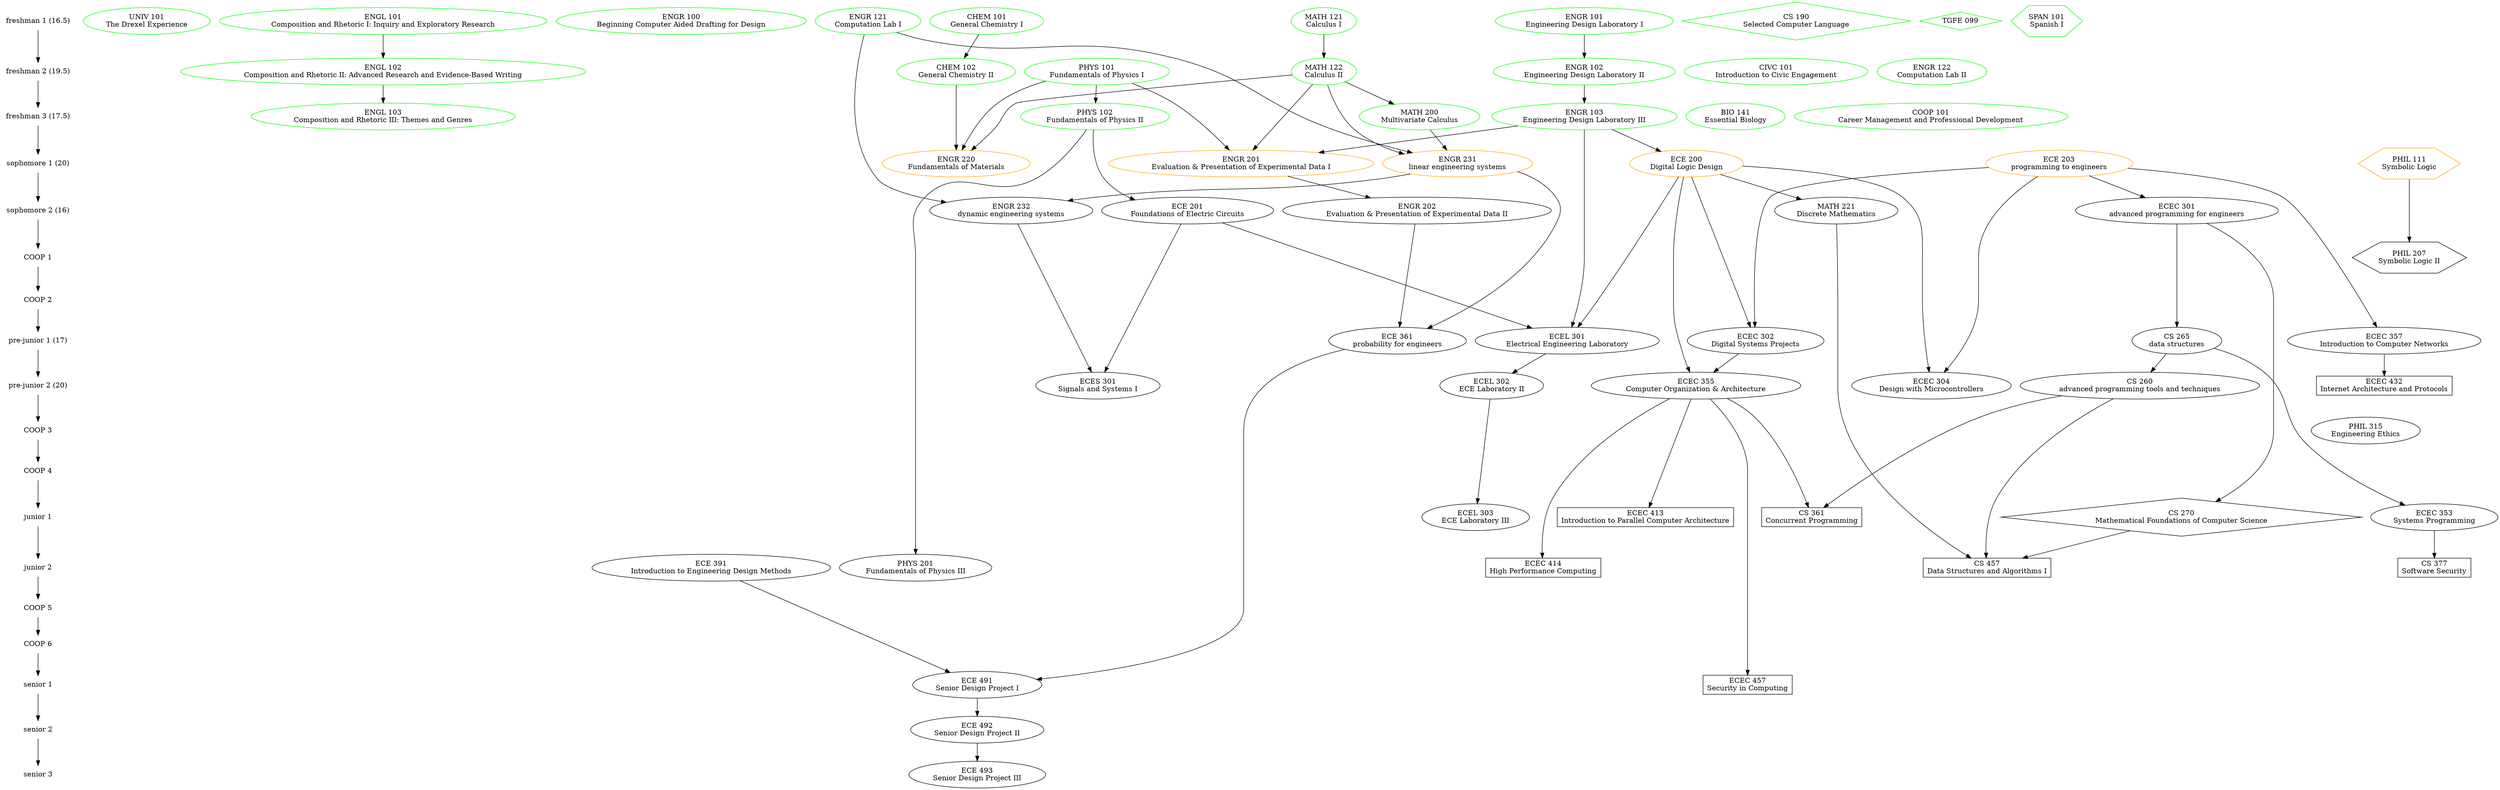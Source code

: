 /* Key:

color:
green = already taken
orange = currently taking
black = not taken

shape:
ellipse = fixed major degree requirement
box = major degree elective
diamond = free elective
hexagon = general education elective
*/

digraph Classes {

  { node [shape=plaintext]
    "freshman 1 (16.5)" ->
    "freshman 2 (19.5)" ->
    "freshman 3 (17.5)" ->
    "sophomore 1 (20)" ->
    "sophomore 2 (16)" ->
    "COOP 1" ->
    "COOP 2" ->
    "pre-junior 1 (17)" ->
    "pre-junior 2 (20)" ->
    "COOP 3" ->
    "COOP 4" ->
    "junior 1" ->
    "junior 2" ->
    "COOP 5" ->
    "COOP 6" ->
    "senior 1" ->
    "senior 2" ->
    "senior 3"
  }

  { node [color=green]
    { rank=same "freshman 1 (16.5)"
      "UNIV 101\nThe Drexel Experience"
      "ENGL 101\nComposition and Rhetoric I: Inquiry and Exploratory Research"
      "ENGR 100\nBeginning Computer Aided Drafting for Design"
      "CHEM 101\nGeneral Chemistry I"
      "ENGR 101\nEngineering Design Laboratory I"
      "ENGR 121\nComputation Lab I"
      "MATH 121\nCalculus I"

      // AP Credit
      "CS 190\nSelected Computer Language" [shape=diamond]
      "TGFE 099" [shape=diamond]
      "SPAN 101\nSpanish I" [shape=hexagon]
    }
    { rank=same "freshman 2 (19.5)"
      "CIVC 101\nIntroduction to Civic Engagement"
      "ENGL 102\nComposition and Rhetoric II: Advanced Research and Evidence-Based Writing"
      "CHEM 102\nGeneral Chemistry II"
      "ENGR 102\nEngineering Design Laboratory II"
      "ENGR 122\nComputation Lab II"
      "MATH 122\nCalculus II"
      "PHYS 101\nFundamentals of Physics I"
    }
  }
  { node [color=green]
    { rank=same "freshman 3 (17.5)"
      "ENGL 103\nComposition and Rhetoric III: Themes and Genres"
      "ENGR 103\nEngineering Design Laboratory III"
      "BIO 141\nEssential Biology"
      "COOP 101\nCareer Management and Professional Development"
      "PHYS 102\nFundamentals of Physics II"
      "MATH 200\nMultivariate Calculus"
    }
  }
  { node [color=orange]
    { rank=same "sophomore 1 (20)"
      "ENGR 201\nEvaluation & Presentation of Experimental Data I"
      "ENGR 220\nFundamentals of Materials"
      "ENGR 231\nlinear engineering systems"
      "ECE 203\nprogramming to engineers"
      "ECE 200\nDigital Logic Design"
      "PHIL 111\nSymbolic Logic" [shape=hexagon]
    }
  }
  { rank=same "sophomore 2 (16)"
    "ECE 201\nFoundations of Electric Circuits"
    "ENGR 202\nEvaluation & Presentation of Experimental Data II"
    "ENGR 232\ndynamic engineering systems"
    "MATH 221\nDiscrete Mathematics"
    "ECEC 301\nadvanced programming for engineers"
  }
  { rank=same "COOP 1"
    "PHIL 207\nSymbolic Logic II" [shape=hexagon]
  }
  { rank=same "pre-junior 1 (17)"
    "CS 265\ndata structures"
    "ECEC 302\nDigital Systems Projects"
    "ECEL 301\nElectrical Engineering Laboratory"
    "ECE 361\nprobability for engineers"
    "ECEC 357\nIntroduction to Computer Networks"
  }
  { rank=same "pre-junior 2 (20)"
    "CS 260\nadvanced programming tools and techniques"
    "ECEC 304\nDesign with Microcontrollers"
    "ECEC 355\nComputer Organization & Architecture"
    "ECEL 302\nECE Laboratory II"
    "ECES 301\nSignals and Systems I"
    "ECEC 432\nInternet Architecture and Protocols" [shape=box]
  }
  { rank=same "COOP 3"
    "PHIL 315\nEngineering Ethics"
  }
  { rank=same "junior 1"
    "ECEC 353\nSystems Programming"
    "ECEL 303\nECE Laboratory III"
    "ECEC 413\nIntroduction to Parallel Computer Architecture" [shape=box]
    "CS 361\nConcurrent Programming" [shape=box]
    "CS 270\nMathematical Foundations of Computer Science" [shape=diamond]
  }
  { rank=same "junior 2"
    "CS 377\nSoftware Security" [shape=box]
    "ECE 391\nIntroduction to Engineering Design Methods"
    "ECEC 414\nHigh Performance Computing" [shape=box]
    "CS 457\nData Structures and Algorithms I" [shape=box]
    "PHYS 201\nFundamentals of Physics III"
  }
  { rank=same "senior 1"
    "ECE 491\nSenior Design Project I"
    "ECEC 457\nSecurity in Computing" [shape=box]
  }
  { rank=same "senior 2"
    "ECE 492\nSenior Design Project II"
  }
  { rank=same "senior 3"
    "ECE 493\nSenior Design Project III"
  }

  // General Education/Liberal Studies

  "CIVC 101\nIntroduction to Civic Engagement"
  "ENGL 101\nComposition and Rhetoric I: Inquiry and Exploratory Research"
  -> "ENGL 102\nComposition and Rhetoric II: Advanced Research and Evidence-Based Writing"
  -> "ENGL 103\nComposition and Rhetoric III: Themes and Genres"
  "PHIL 315\nEngineering Ethics"
  "UNIV 101\nThe Drexel Experience"

  "PHIL 111\nSymbolic Logic"
  -> "PHIL 207\nSymbolic Logic II"

  // Foundation Requirements

  "BIO 141\nEssential Biology"
  "CHEM 101\nGeneral Chemistry I"
  -> "CHEM 102\nGeneral Chemistry II"
  "PHYS 101\nFundamentals of Physics I"
  -> "PHYS 102\nFundamentals of Physics II"
  -> "PHYS 201\nFundamentals of Physics III"
  "PHYS 102\nFundamentals of Physics II"
  -> "ECE 201\nFoundations of Electric Circuits"
  "MATH 121\nCalculus I"
  -> "MATH 122\nCalculus II"
  -> "MATH 200\nMultivariate Calculus"
  -> "ENGR 231\nlinear engineering systems"
  "ENGR 101\nEngineering Design Laboratory I"
  -> "ENGR 102\nEngineering Design Laboratory II"
  -> "ENGR 103\nEngineering Design Laboratory III"
  -> "ECE 200\nDigital Logic Design"
  -> "MATH 221\nDiscrete Mathematics"
  "ECE 203\nprogramming to engineers"
  {"MATH 122\nCalculus II" "PHYS 101\nFundamentals of Physics I" "ENGR 103\nEngineering Design Laboratory III"}
  -> "ENGR 201\nEvaluation & Presentation of Experimental Data I"
  -> "ENGR 202\nEvaluation & Presentation of Experimental Data II"
  {"CHEM 102\nGeneral Chemistry II" "MATH 122\nCalculus II" "PHYS 101\nFundamentals of Physics I"}
  -> "ENGR 220\nFundamentals of Materials"
  {"MATH 122\nCalculus II" "ENGR 121\nComputation Lab I"}
  -> "ENGR 231\nlinear engineering systems"
  {"ENGR 231\nlinear engineering systems" "ENGR 121\nComputation Lab I"}
  -> "ENGR 232\ndynamic engineering systems"

  // Professional Requirements

  "ECE 203\nprogramming to engineers"
  -> "ECEC 301\nadvanced programming for engineers"
  -> "CS 265\ndata structures"
  -> "CS 260\nadvanced programming tools and techniques"
  {"ENGR 202\nEvaluation & Presentation of Experimental Data II" "ENGR 231\nlinear engineering systems"}
  -> "ECE 361\nprobability for engineers"
  {"ECE 391\nIntroduction to Engineering Design Methods" "ECE 361\nprobability for engineers"}
  -> "ECE 491\nSenior Design Project I"
  -> "ECE 492\nSenior Design Project II"
  -> "ECE 493\nSenior Design Project III"
  {"ECE 203\nprogramming to engineers" "ECE 200\nDigital Logic Design"}
  -> "ECEC 302\nDigital Systems Projects"
  {"ECE 200\nDigital Logic Design" "ECE 203\nprogramming to engineers"}
  -> "ECEC 304\nDesign with Microcontrollers"
  "CS 265\ndata structures"
  -> "ECEC 353\nSystems Programming"
  {"ECE 200\nDigital Logic Design" "ECEC 302\nDigital Systems Projects"}
  -> "ECEC 355\nComputer Organization & Architecture"
  -> {"ECEC 413\nIntroduction to Parallel Computer Architecture" "ECEC 414\nHigh Performance Computing" "ECEC 457\nSecurity in Computing" }
  "ECE 203\nprogramming to engineers"
  -> "ECEC 357\nIntroduction to Computer Networks"
  -> "ECEC 432\nInternet Architecture and Protocols"
  {"ENGR 103\nEngineering Design Laboratory III" "ECE 200\nDigital Logic Design" "ECE 201\nFoundations of Electric Circuits"}
  -> "ECEL 301\nElectrical Engineering Laboratory"
  -> "ECEL 302\nECE Laboratory II"
  -> "ECEL 303\nECE Laboratory III"
  {"ENGR 232\ndynamic engineering systems" "ECE 201\nFoundations of Electric Circuits"}
  -> "ECES 301\nSignals and Systems I"

  // Free and ECE/COE/BMES 300+ electives

  "ECEC 353\nSystems Programming"
  -> "CS 377\nSoftware Security"
  {"CS 260\nadvanced programming tools and techniques" "ECEC 355\nComputer Organization & Architecture"}
  -> "CS 361\nConcurrent Programming"
  "ECEC 301\nadvanced programming for engineers"
  -> "CS 270\nMathematical Foundations of Computer Science"
  {"CS 260\nadvanced programming tools and techniques" "CS 270\nMathematical Foundations of Computer Science" "MATH 221\nDiscrete Mathematics"}
  -> "CS 457\nData Structures and Algorithms I"
}
